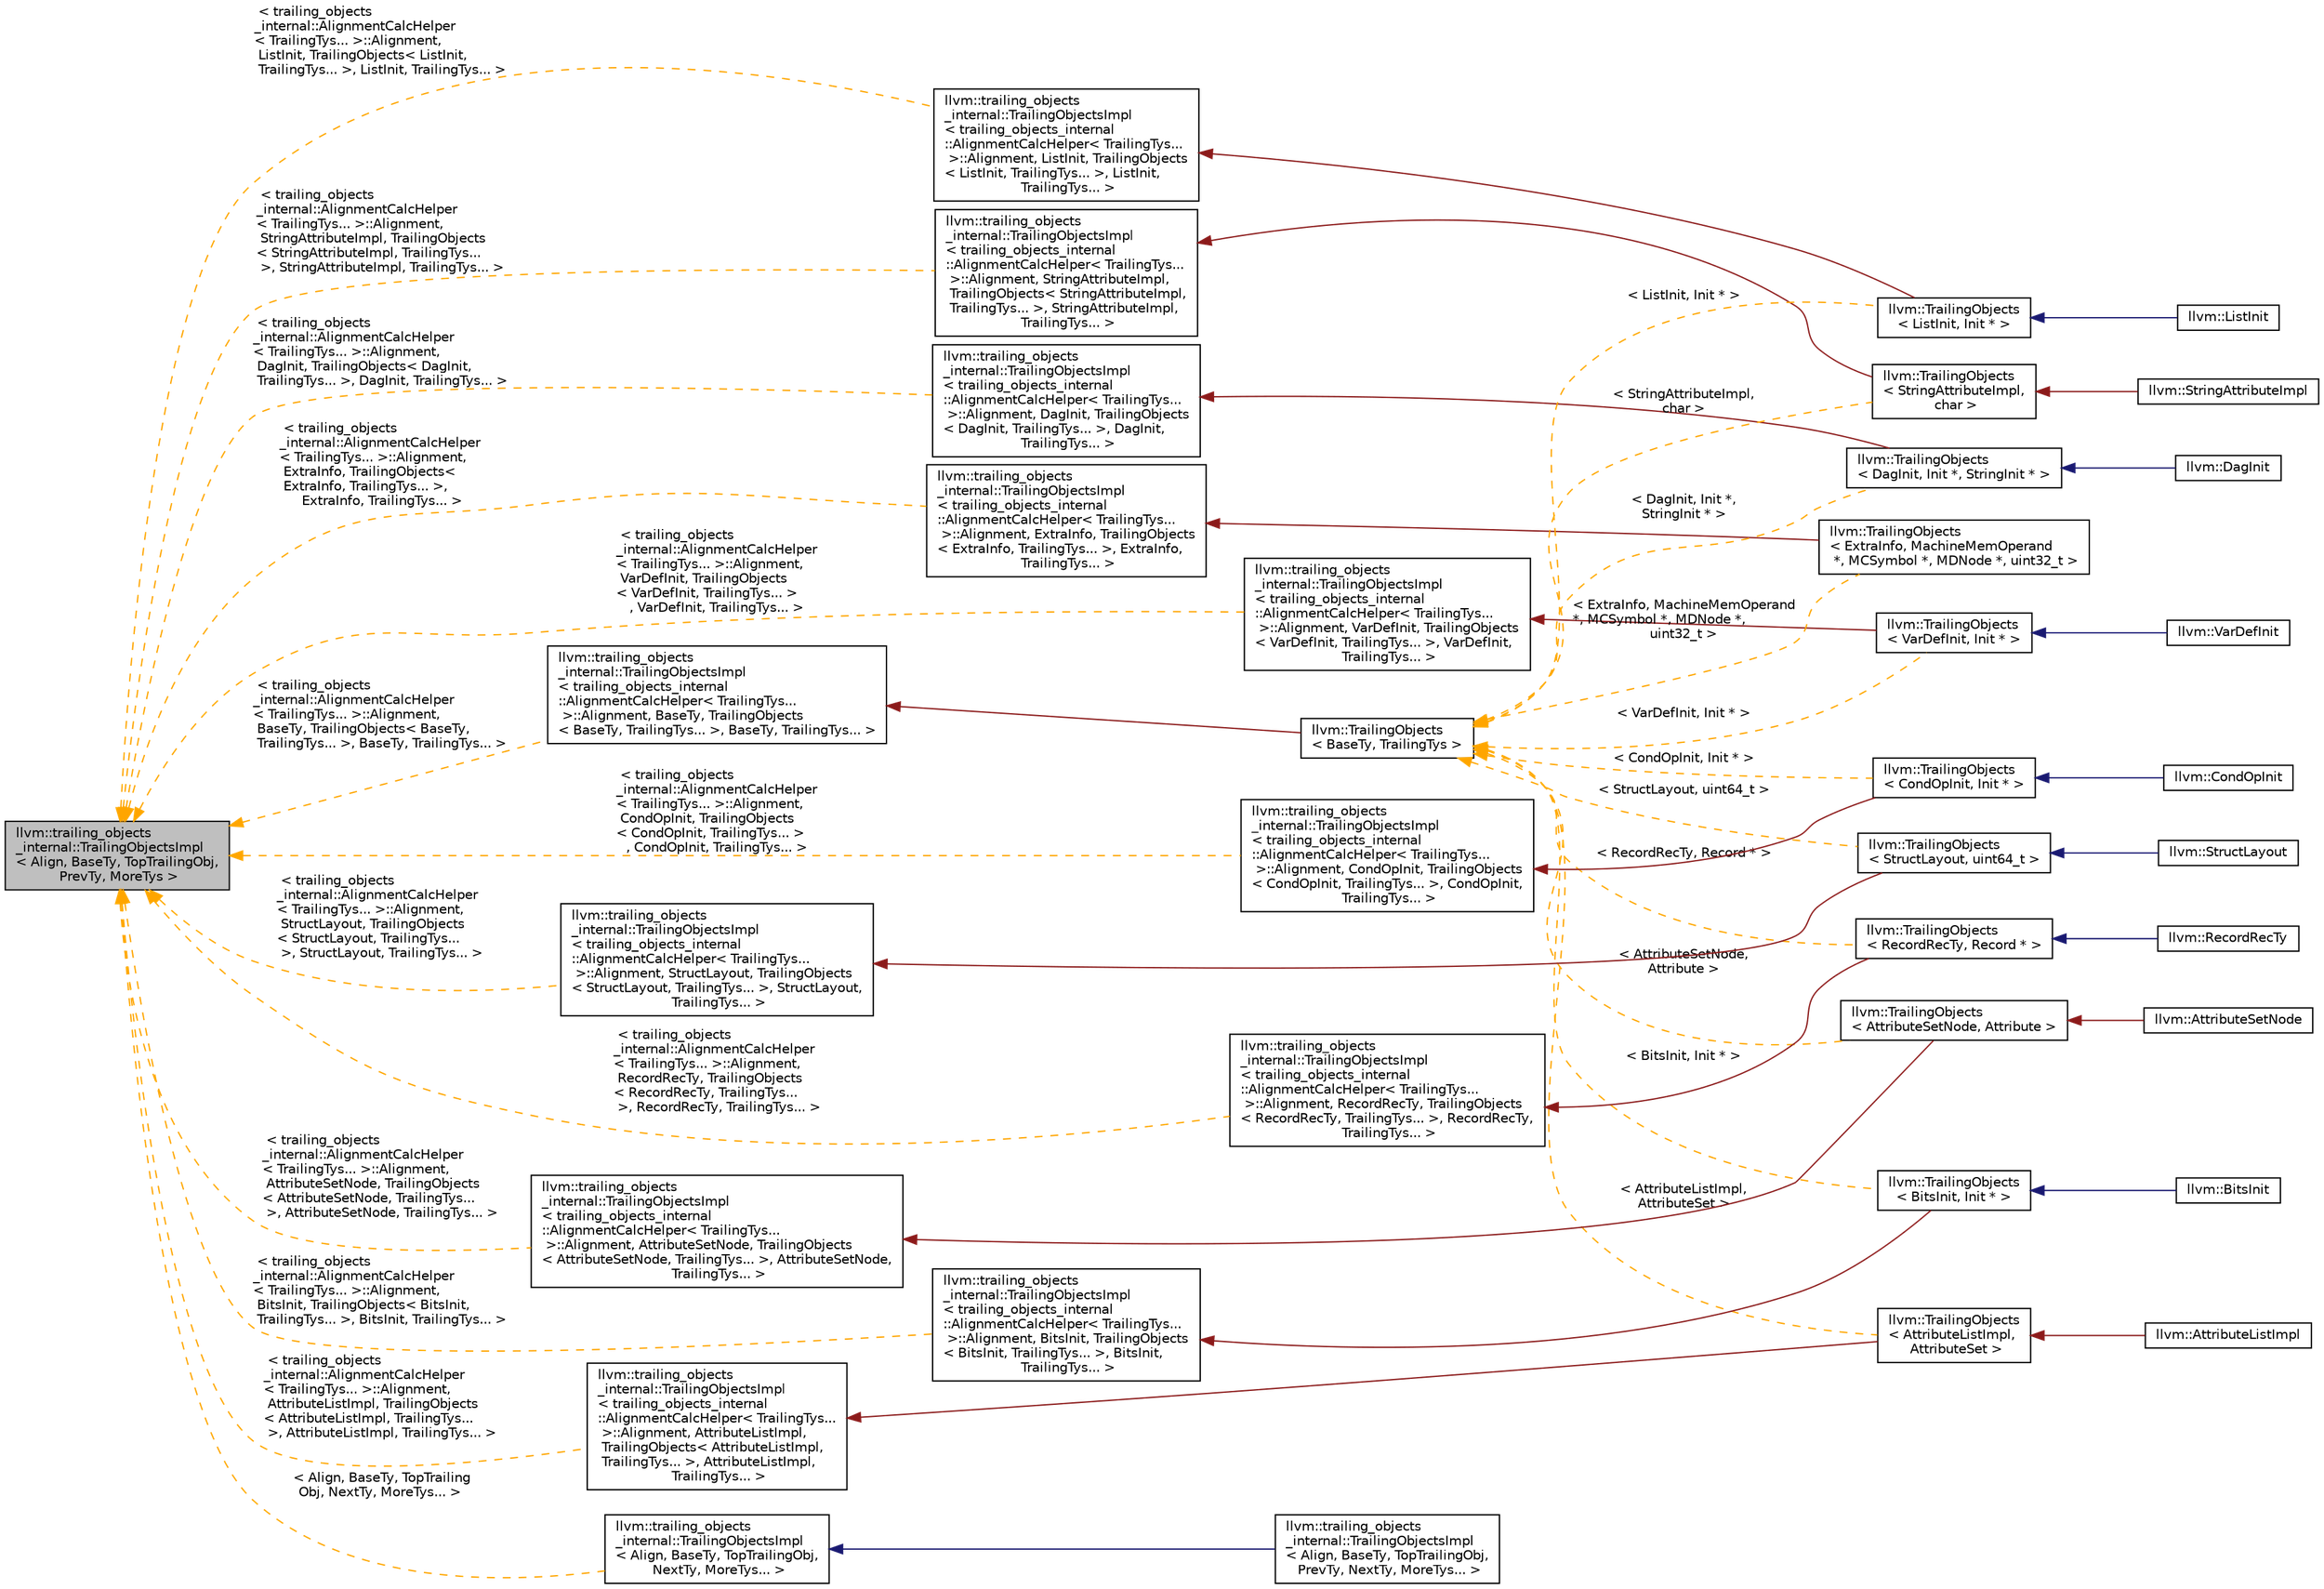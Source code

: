 digraph "llvm::trailing_objects_internal::TrailingObjectsImpl&lt; Align, BaseTy, TopTrailingObj, PrevTy, MoreTys &gt;"
{
 // LATEX_PDF_SIZE
  bgcolor="transparent";
  edge [fontname="Helvetica",fontsize="10",labelfontname="Helvetica",labelfontsize="10"];
  node [fontname="Helvetica",fontsize="10",shape=record];
  rankdir="LR";
  Node1 [label="llvm::trailing_objects\l_internal::TrailingObjectsImpl\l\< Align, BaseTy, TopTrailingObj,\l PrevTy, MoreTys \>",height=0.2,width=0.4,color="black", fillcolor="grey75", style="filled", fontcolor="black",tooltip=" "];
  Node1 -> Node2 [dir="back",color="orange",fontsize="10",style="dashed",label=" \< trailing_objects\l_internal::AlignmentCalcHelper\l\< TrailingTys... \>::Alignment,\l StringAttributeImpl, TrailingObjects\l\< StringAttributeImpl, TrailingTys...\l \>, StringAttributeImpl, TrailingTys... \>" ,fontname="Helvetica"];
  Node2 [label="llvm::trailing_objects\l_internal::TrailingObjectsImpl\l\< trailing_objects_internal\l::AlignmentCalcHelper\< TrailingTys...\l \>::Alignment, StringAttributeImpl,\l TrailingObjects\< StringAttributeImpl,\l TrailingTys... \>, StringAttributeImpl,\l TrailingTys... \>",height=0.2,width=0.4,color="black",URL="$classllvm_1_1trailing__objects__internal_1_1TrailingObjectsImpl.html",tooltip=" "];
  Node2 -> Node3 [dir="back",color="firebrick4",fontsize="10",style="solid",fontname="Helvetica"];
  Node3 [label="llvm::TrailingObjects\l\< StringAttributeImpl,\l char \>",height=0.2,width=0.4,color="black",URL="$classllvm_1_1TrailingObjects.html",tooltip=" "];
  Node3 -> Node4 [dir="back",color="firebrick4",fontsize="10",style="solid",fontname="Helvetica"];
  Node4 [label="llvm::StringAttributeImpl",height=0.2,width=0.4,color="black",URL="$classllvm_1_1StringAttributeImpl.html",tooltip=" "];
  Node1 -> Node5 [dir="back",color="orange",fontsize="10",style="dashed",label=" \< trailing_objects\l_internal::AlignmentCalcHelper\l\< TrailingTys... \>::Alignment,\l DagInit, TrailingObjects\< DagInit,\l TrailingTys... \>, DagInit, TrailingTys... \>" ,fontname="Helvetica"];
  Node5 [label="llvm::trailing_objects\l_internal::TrailingObjectsImpl\l\< trailing_objects_internal\l::AlignmentCalcHelper\< TrailingTys...\l \>::Alignment, DagInit, TrailingObjects\l\< DagInit, TrailingTys... \>, DagInit,\l TrailingTys... \>",height=0.2,width=0.4,color="black",URL="$classllvm_1_1trailing__objects__internal_1_1TrailingObjectsImpl.html",tooltip=" "];
  Node5 -> Node6 [dir="back",color="firebrick4",fontsize="10",style="solid",fontname="Helvetica"];
  Node6 [label="llvm::TrailingObjects\l\< DagInit, Init *, StringInit * \>",height=0.2,width=0.4,color="black",URL="$classllvm_1_1TrailingObjects.html",tooltip=" "];
  Node6 -> Node7 [dir="back",color="midnightblue",fontsize="10",style="solid",fontname="Helvetica"];
  Node7 [label="llvm::DagInit",height=0.2,width=0.4,color="black",URL="$classllvm_1_1DagInit.html",tooltip="(v a, b) - Represent a DAG tree value."];
  Node1 -> Node8 [dir="back",color="orange",fontsize="10",style="dashed",label=" \< trailing_objects\l_internal::AlignmentCalcHelper\l\< TrailingTys... \>::Alignment,\l ExtraInfo, TrailingObjects\<\l ExtraInfo, TrailingTys... \>,\l ExtraInfo, TrailingTys... \>" ,fontname="Helvetica"];
  Node8 [label="llvm::trailing_objects\l_internal::TrailingObjectsImpl\l\< trailing_objects_internal\l::AlignmentCalcHelper\< TrailingTys...\l \>::Alignment, ExtraInfo, TrailingObjects\l\< ExtraInfo, TrailingTys... \>, ExtraInfo,\l TrailingTys... \>",height=0.2,width=0.4,color="black",URL="$classllvm_1_1trailing__objects__internal_1_1TrailingObjectsImpl.html",tooltip=" "];
  Node8 -> Node9 [dir="back",color="firebrick4",fontsize="10",style="solid",fontname="Helvetica"];
  Node9 [label="llvm::TrailingObjects\l\< ExtraInfo, MachineMemOperand\l *, MCSymbol *, MDNode *, uint32_t \>",height=0.2,width=0.4,color="black",URL="$classllvm_1_1TrailingObjects.html",tooltip=" "];
  Node1 -> Node10 [dir="back",color="orange",fontsize="10",style="dashed",label=" \< trailing_objects\l_internal::AlignmentCalcHelper\l\< TrailingTys... \>::Alignment,\l VarDefInit, TrailingObjects\l\< VarDefInit, TrailingTys... \>\l, VarDefInit, TrailingTys... \>" ,fontname="Helvetica"];
  Node10 [label="llvm::trailing_objects\l_internal::TrailingObjectsImpl\l\< trailing_objects_internal\l::AlignmentCalcHelper\< TrailingTys...\l \>::Alignment, VarDefInit, TrailingObjects\l\< VarDefInit, TrailingTys... \>, VarDefInit,\l TrailingTys... \>",height=0.2,width=0.4,color="black",URL="$classllvm_1_1trailing__objects__internal_1_1TrailingObjectsImpl.html",tooltip=" "];
  Node10 -> Node11 [dir="back",color="firebrick4",fontsize="10",style="solid",fontname="Helvetica"];
  Node11 [label="llvm::TrailingObjects\l\< VarDefInit, Init * \>",height=0.2,width=0.4,color="black",URL="$classllvm_1_1TrailingObjects.html",tooltip=" "];
  Node11 -> Node12 [dir="back",color="midnightblue",fontsize="10",style="solid",fontname="Helvetica"];
  Node12 [label="llvm::VarDefInit",height=0.2,width=0.4,color="black",URL="$classllvm_1_1VarDefInit.html",tooltip="classname<targs...> - Represent an uninstantiated anonymous class instantiation."];
  Node1 -> Node13 [dir="back",color="orange",fontsize="10",style="dashed",label=" \< trailing_objects\l_internal::AlignmentCalcHelper\l\< TrailingTys... \>::Alignment,\l BaseTy, TrailingObjects\< BaseTy,\l TrailingTys... \>, BaseTy, TrailingTys... \>" ,fontname="Helvetica"];
  Node13 [label="llvm::trailing_objects\l_internal::TrailingObjectsImpl\l\< trailing_objects_internal\l::AlignmentCalcHelper\< TrailingTys...\l \>::Alignment, BaseTy, TrailingObjects\l\< BaseTy, TrailingTys... \>, BaseTy, TrailingTys... \>",height=0.2,width=0.4,color="black",URL="$classllvm_1_1trailing__objects__internal_1_1TrailingObjectsImpl.html",tooltip=" "];
  Node13 -> Node14 [dir="back",color="firebrick4",fontsize="10",style="solid",fontname="Helvetica"];
  Node14 [label="llvm::TrailingObjects\l\< BaseTy, TrailingTys \>",height=0.2,width=0.4,color="black",URL="$classllvm_1_1TrailingObjects.html",tooltip="See the file comment for details on the usage of the TrailingObjects type."];
  Node14 -> Node6 [dir="back",color="orange",fontsize="10",style="dashed",label=" \< DagInit, Init *,\l StringInit * \>" ,fontname="Helvetica"];
  Node14 -> Node15 [dir="back",color="orange",fontsize="10",style="dashed",label=" \< ListInit, Init * \>" ,fontname="Helvetica"];
  Node15 [label="llvm::TrailingObjects\l\< ListInit, Init * \>",height=0.2,width=0.4,color="black",URL="$classllvm_1_1TrailingObjects.html",tooltip=" "];
  Node15 -> Node16 [dir="back",color="midnightblue",fontsize="10",style="solid",fontname="Helvetica"];
  Node16 [label="llvm::ListInit",height=0.2,width=0.4,color="black",URL="$classllvm_1_1ListInit.html",tooltip="[AL, AH, CL] - Represent a list of defs"];
  Node14 -> Node17 [dir="back",color="orange",fontsize="10",style="dashed",label=" \< RecordRecTy, Record * \>" ,fontname="Helvetica"];
  Node17 [label="llvm::TrailingObjects\l\< RecordRecTy, Record * \>",height=0.2,width=0.4,color="black",URL="$classllvm_1_1TrailingObjects.html",tooltip=" "];
  Node17 -> Node18 [dir="back",color="midnightblue",fontsize="10",style="solid",fontname="Helvetica"];
  Node18 [label="llvm::RecordRecTy",height=0.2,width=0.4,color="black",URL="$classllvm_1_1RecordRecTy.html",tooltip="'[classname]' - Type of record values that have zero or more superclasses."];
  Node14 -> Node19 [dir="back",color="orange",fontsize="10",style="dashed",label=" \< BitsInit, Init * \>" ,fontname="Helvetica"];
  Node19 [label="llvm::TrailingObjects\l\< BitsInit, Init * \>",height=0.2,width=0.4,color="black",URL="$classllvm_1_1TrailingObjects.html",tooltip=" "];
  Node19 -> Node20 [dir="back",color="midnightblue",fontsize="10",style="solid",fontname="Helvetica"];
  Node20 [label="llvm::BitsInit",height=0.2,width=0.4,color="black",URL="$classllvm_1_1BitsInit.html",tooltip="'{ a, b, c }' - Represents an initializer for a BitsRecTy value."];
  Node14 -> Node9 [dir="back",color="orange",fontsize="10",style="dashed",label=" \< ExtraInfo, MachineMemOperand\l *, MCSymbol *, MDNode *,\l uint32_t \>" ,fontname="Helvetica"];
  Node14 -> Node21 [dir="back",color="orange",fontsize="10",style="dashed",label=" \< CondOpInit, Init * \>" ,fontname="Helvetica"];
  Node21 [label="llvm::TrailingObjects\l\< CondOpInit, Init * \>",height=0.2,width=0.4,color="black",URL="$classllvm_1_1TrailingObjects.html",tooltip=" "];
  Node21 -> Node22 [dir="back",color="midnightblue",fontsize="10",style="solid",fontname="Helvetica"];
  Node22 [label="llvm::CondOpInit",height=0.2,width=0.4,color="black",URL="$classllvm_1_1CondOpInit.html",tooltip="!cond(condition_1: value1, ..."];
  Node14 -> Node23 [dir="back",color="orange",fontsize="10",style="dashed",label=" \< AttributeSetNode,\l Attribute \>" ,fontname="Helvetica"];
  Node23 [label="llvm::TrailingObjects\l\< AttributeSetNode, Attribute \>",height=0.2,width=0.4,color="black",URL="$classllvm_1_1TrailingObjects.html",tooltip=" "];
  Node23 -> Node24 [dir="back",color="firebrick4",fontsize="10",style="solid",fontname="Helvetica"];
  Node24 [label="llvm::AttributeSetNode",height=0.2,width=0.4,color="black",URL="$classllvm_1_1AttributeSetNode.html",tooltip=" "];
  Node14 -> Node25 [dir="back",color="orange",fontsize="10",style="dashed",label=" \< StructLayout, uint64_t \>" ,fontname="Helvetica"];
  Node25 [label="llvm::TrailingObjects\l\< StructLayout, uint64_t \>",height=0.2,width=0.4,color="black",URL="$classllvm_1_1TrailingObjects.html",tooltip=" "];
  Node25 -> Node26 [dir="back",color="midnightblue",fontsize="10",style="solid",fontname="Helvetica"];
  Node26 [label="llvm::StructLayout",height=0.2,width=0.4,color="black",URL="$classllvm_1_1StructLayout.html",tooltip="Used to lazily calculate structure layout information for a target machine, based on the DataLayout s..."];
  Node14 -> Node27 [dir="back",color="orange",fontsize="10",style="dashed",label=" \< AttributeListImpl,\l AttributeSet \>" ,fontname="Helvetica"];
  Node27 [label="llvm::TrailingObjects\l\< AttributeListImpl,\l AttributeSet \>",height=0.2,width=0.4,color="black",URL="$classllvm_1_1TrailingObjects.html",tooltip=" "];
  Node27 -> Node28 [dir="back",color="firebrick4",fontsize="10",style="solid",fontname="Helvetica"];
  Node28 [label="llvm::AttributeListImpl",height=0.2,width=0.4,color="black",URL="$classllvm_1_1AttributeListImpl.html",tooltip=" "];
  Node14 -> Node3 [dir="back",color="orange",fontsize="10",style="dashed",label=" \< StringAttributeImpl,\l char \>" ,fontname="Helvetica"];
  Node14 -> Node11 [dir="back",color="orange",fontsize="10",style="dashed",label=" \< VarDefInit, Init * \>" ,fontname="Helvetica"];
  Node1 -> Node29 [dir="back",color="orange",fontsize="10",style="dashed",label=" \< trailing_objects\l_internal::AlignmentCalcHelper\l\< TrailingTys... \>::Alignment,\l StructLayout, TrailingObjects\l\< StructLayout, TrailingTys...\l \>, StructLayout, TrailingTys... \>" ,fontname="Helvetica"];
  Node29 [label="llvm::trailing_objects\l_internal::TrailingObjectsImpl\l\< trailing_objects_internal\l::AlignmentCalcHelper\< TrailingTys...\l \>::Alignment, StructLayout, TrailingObjects\l\< StructLayout, TrailingTys... \>, StructLayout,\l TrailingTys... \>",height=0.2,width=0.4,color="black",URL="$classllvm_1_1trailing__objects__internal_1_1TrailingObjectsImpl.html",tooltip=" "];
  Node29 -> Node25 [dir="back",color="firebrick4",fontsize="10",style="solid",fontname="Helvetica"];
  Node1 -> Node30 [dir="back",color="orange",fontsize="10",style="dashed",label=" \< trailing_objects\l_internal::AlignmentCalcHelper\l\< TrailingTys... \>::Alignment,\l ListInit, TrailingObjects\< ListInit,\l TrailingTys... \>, ListInit, TrailingTys... \>" ,fontname="Helvetica"];
  Node30 [label="llvm::trailing_objects\l_internal::TrailingObjectsImpl\l\< trailing_objects_internal\l::AlignmentCalcHelper\< TrailingTys...\l \>::Alignment, ListInit, TrailingObjects\l\< ListInit, TrailingTys... \>, ListInit,\l TrailingTys... \>",height=0.2,width=0.4,color="black",URL="$classllvm_1_1trailing__objects__internal_1_1TrailingObjectsImpl.html",tooltip=" "];
  Node30 -> Node15 [dir="back",color="firebrick4",fontsize="10",style="solid",fontname="Helvetica"];
  Node1 -> Node31 [dir="back",color="orange",fontsize="10",style="dashed",label=" \< trailing_objects\l_internal::AlignmentCalcHelper\l\< TrailingTys... \>::Alignment,\l AttributeListImpl, TrailingObjects\l\< AttributeListImpl, TrailingTys...\l \>, AttributeListImpl, TrailingTys... \>" ,fontname="Helvetica"];
  Node31 [label="llvm::trailing_objects\l_internal::TrailingObjectsImpl\l\< trailing_objects_internal\l::AlignmentCalcHelper\< TrailingTys...\l \>::Alignment, AttributeListImpl,\l TrailingObjects\< AttributeListImpl,\l TrailingTys... \>, AttributeListImpl,\l TrailingTys... \>",height=0.2,width=0.4,color="black",URL="$classllvm_1_1trailing__objects__internal_1_1TrailingObjectsImpl.html",tooltip=" "];
  Node31 -> Node27 [dir="back",color="firebrick4",fontsize="10",style="solid",fontname="Helvetica"];
  Node1 -> Node32 [dir="back",color="orange",fontsize="10",style="dashed",label=" \< trailing_objects\l_internal::AlignmentCalcHelper\l\< TrailingTys... \>::Alignment,\l BitsInit, TrailingObjects\< BitsInit,\l TrailingTys... \>, BitsInit, TrailingTys... \>" ,fontname="Helvetica"];
  Node32 [label="llvm::trailing_objects\l_internal::TrailingObjectsImpl\l\< trailing_objects_internal\l::AlignmentCalcHelper\< TrailingTys...\l \>::Alignment, BitsInit, TrailingObjects\l\< BitsInit, TrailingTys... \>, BitsInit,\l TrailingTys... \>",height=0.2,width=0.4,color="black",URL="$classllvm_1_1trailing__objects__internal_1_1TrailingObjectsImpl.html",tooltip=" "];
  Node32 -> Node19 [dir="back",color="firebrick4",fontsize="10",style="solid",fontname="Helvetica"];
  Node1 -> Node33 [dir="back",color="orange",fontsize="10",style="dashed",label=" \< trailing_objects\l_internal::AlignmentCalcHelper\l\< TrailingTys... \>::Alignment,\l CondOpInit, TrailingObjects\l\< CondOpInit, TrailingTys... \>\l, CondOpInit, TrailingTys... \>" ,fontname="Helvetica"];
  Node33 [label="llvm::trailing_objects\l_internal::TrailingObjectsImpl\l\< trailing_objects_internal\l::AlignmentCalcHelper\< TrailingTys...\l \>::Alignment, CondOpInit, TrailingObjects\l\< CondOpInit, TrailingTys... \>, CondOpInit,\l TrailingTys... \>",height=0.2,width=0.4,color="black",URL="$classllvm_1_1trailing__objects__internal_1_1TrailingObjectsImpl.html",tooltip=" "];
  Node33 -> Node21 [dir="back",color="firebrick4",fontsize="10",style="solid",fontname="Helvetica"];
  Node1 -> Node34 [dir="back",color="orange",fontsize="10",style="dashed",label=" \< trailing_objects\l_internal::AlignmentCalcHelper\l\< TrailingTys... \>::Alignment,\l RecordRecTy, TrailingObjects\l\< RecordRecTy, TrailingTys...\l \>, RecordRecTy, TrailingTys... \>" ,fontname="Helvetica"];
  Node34 [label="llvm::trailing_objects\l_internal::TrailingObjectsImpl\l\< trailing_objects_internal\l::AlignmentCalcHelper\< TrailingTys...\l \>::Alignment, RecordRecTy, TrailingObjects\l\< RecordRecTy, TrailingTys... \>, RecordRecTy,\l TrailingTys... \>",height=0.2,width=0.4,color="black",URL="$classllvm_1_1trailing__objects__internal_1_1TrailingObjectsImpl.html",tooltip=" "];
  Node34 -> Node17 [dir="back",color="firebrick4",fontsize="10",style="solid",fontname="Helvetica"];
  Node1 -> Node35 [dir="back",color="orange",fontsize="10",style="dashed",label=" \< trailing_objects\l_internal::AlignmentCalcHelper\l\< TrailingTys... \>::Alignment,\l AttributeSetNode, TrailingObjects\l\< AttributeSetNode, TrailingTys...\l \>, AttributeSetNode, TrailingTys... \>" ,fontname="Helvetica"];
  Node35 [label="llvm::trailing_objects\l_internal::TrailingObjectsImpl\l\< trailing_objects_internal\l::AlignmentCalcHelper\< TrailingTys...\l \>::Alignment, AttributeSetNode, TrailingObjects\l\< AttributeSetNode, TrailingTys... \>, AttributeSetNode,\l TrailingTys... \>",height=0.2,width=0.4,color="black",URL="$classllvm_1_1trailing__objects__internal_1_1TrailingObjectsImpl.html",tooltip=" "];
  Node35 -> Node23 [dir="back",color="firebrick4",fontsize="10",style="solid",fontname="Helvetica"];
  Node1 -> Node36 [dir="back",color="orange",fontsize="10",style="dashed",label=" \< Align, BaseTy, TopTrailing\lObj, NextTy, MoreTys... \>" ,fontname="Helvetica"];
  Node36 [label="llvm::trailing_objects\l_internal::TrailingObjectsImpl\l\< Align, BaseTy, TopTrailingObj,\l NextTy, MoreTys... \>",height=0.2,width=0.4,color="black",URL="$classllvm_1_1trailing__objects__internal_1_1TrailingObjectsImpl.html",tooltip=" "];
  Node36 -> Node37 [dir="back",color="midnightblue",fontsize="10",style="solid",fontname="Helvetica"];
  Node37 [label="llvm::trailing_objects\l_internal::TrailingObjectsImpl\l\< Align, BaseTy, TopTrailingObj,\l PrevTy, NextTy, MoreTys... \>",height=0.2,width=0.4,color="black",URL="$classllvm_1_1trailing__objects__internal_1_1TrailingObjectsImpl_3_01Align_00_01BaseTy_00_01TopTr5a58cdfa9374e568d378afffb4b443a2.html",tooltip=" "];
}
